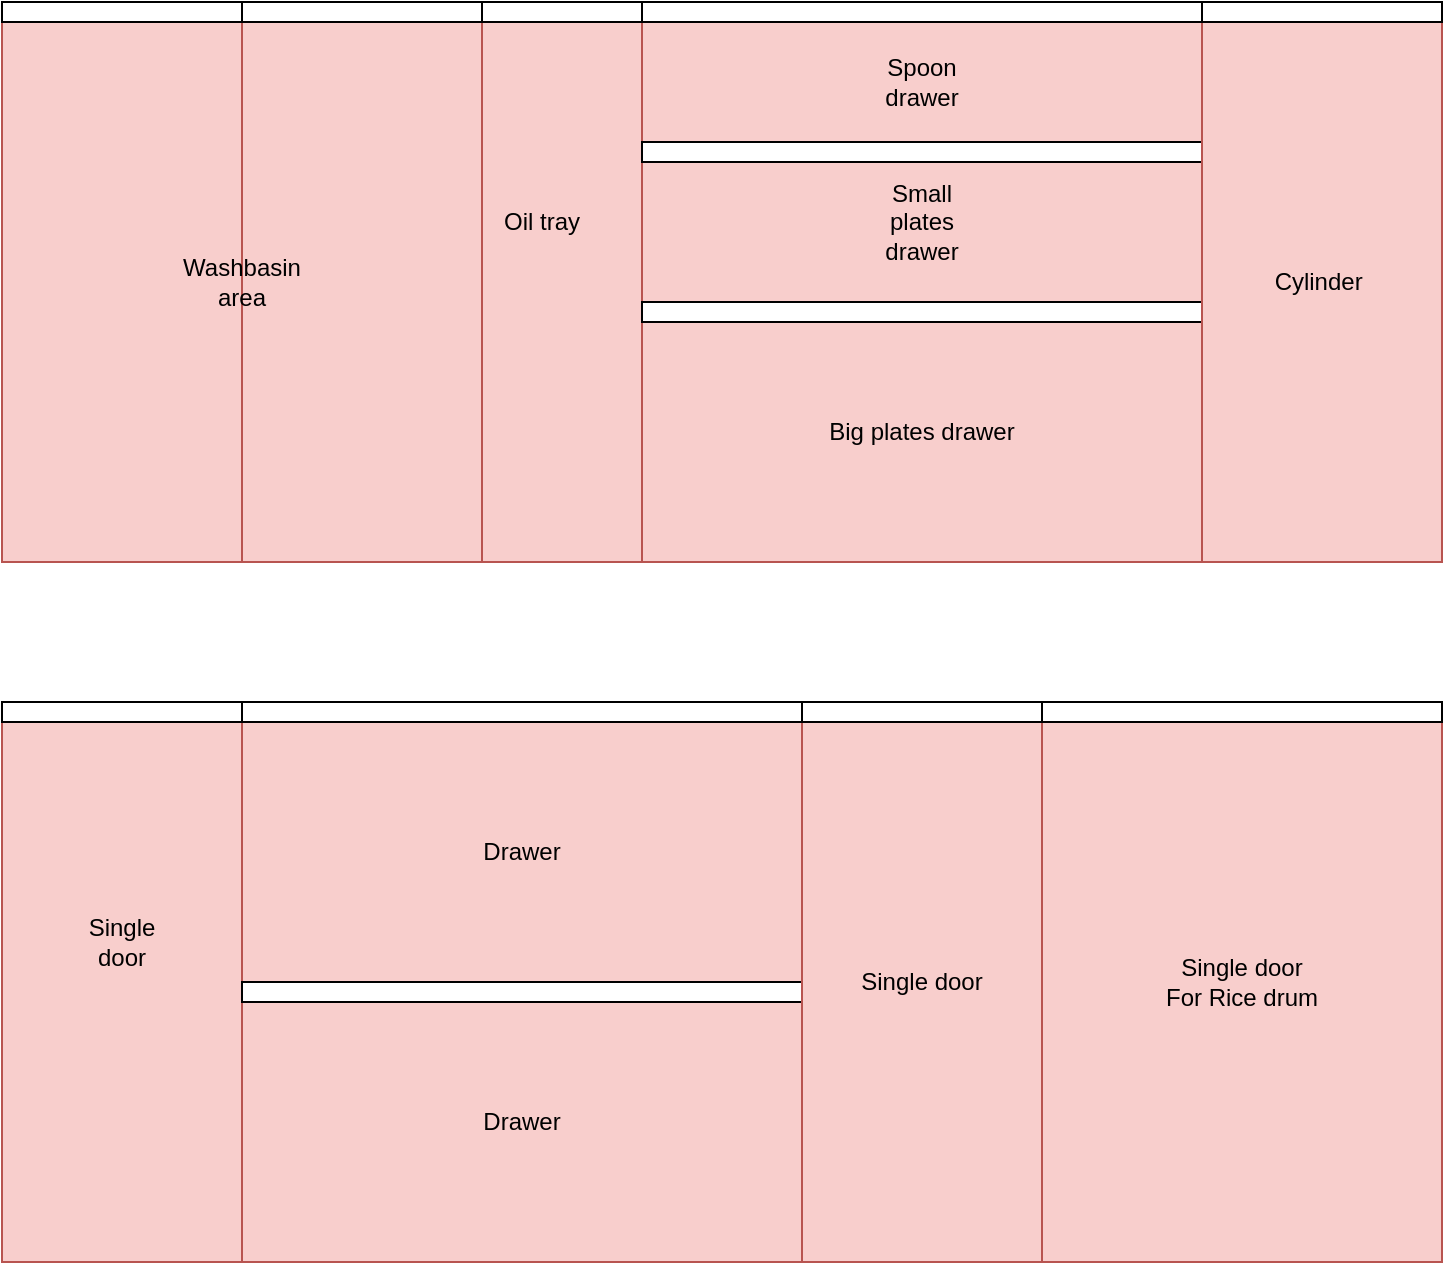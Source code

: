 <mxfile version="21.7.2" type="github">
  <diagram name="Page-1" id="oI4woXWBw30YMWLl_yNl">
    <mxGraphModel dx="1536" dy="879" grid="1" gridSize="10" guides="1" tooltips="1" connect="1" arrows="1" fold="1" page="1" pageScale="1" pageWidth="827" pageHeight="1169" math="0" shadow="0">
      <root>
        <mxCell id="0" />
        <mxCell id="1" parent="0" />
        <mxCell id="qoOOx4dUZv_LlFdz65wM-32" value="" style="rounded=0;whiteSpace=wrap;html=1;container=0;" vertex="1" parent="1">
          <mxGeometry x="40" y="100" width="720" height="280" as="geometry" />
        </mxCell>
        <mxCell id="qoOOx4dUZv_LlFdz65wM-33" value="" style="rounded=0;whiteSpace=wrap;html=1;container=0;fillColor=#f8cecc;strokeColor=#b85450;" vertex="1" parent="1">
          <mxGeometry x="280" y="100" width="80" height="280" as="geometry" />
        </mxCell>
        <mxCell id="qoOOx4dUZv_LlFdz65wM-34" value="" style="rounded=0;whiteSpace=wrap;html=1;container=0;" vertex="1" parent="1">
          <mxGeometry x="280" y="100" width="80" height="10" as="geometry" />
        </mxCell>
        <mxCell id="qoOOx4dUZv_LlFdz65wM-35" value="" style="group;fillColor=#f8cecc;strokeColor=#b85450;container=0;" vertex="1" connectable="0" parent="1">
          <mxGeometry x="40" y="100" width="120" height="280" as="geometry" />
        </mxCell>
        <mxCell id="qoOOx4dUZv_LlFdz65wM-38" value="" style="group;fillColor=#f8cecc;strokeColor=#b85450;gradientColor=none;container=0;" vertex="1" connectable="0" parent="1">
          <mxGeometry x="160" y="100" width="120" height="280" as="geometry" />
        </mxCell>
        <mxCell id="qoOOx4dUZv_LlFdz65wM-41" value="" style="rounded=0;whiteSpace=wrap;html=1;container=0;fillColor=#f8cecc;strokeColor=#b85450;" vertex="1" parent="1">
          <mxGeometry x="360" y="170" width="280" height="80" as="geometry" />
        </mxCell>
        <mxCell id="qoOOx4dUZv_LlFdz65wM-42" value="Big plates drawer" style="rounded=0;whiteSpace=wrap;html=1;container=0;fillColor=#f8cecc;strokeColor=#b85450;" vertex="1" parent="1">
          <mxGeometry x="360" y="250" width="280" height="130" as="geometry" />
        </mxCell>
        <mxCell id="qoOOx4dUZv_LlFdz65wM-43" value="" style="rounded=0;whiteSpace=wrap;html=1;container=0;fillColor=#f8cecc;strokeColor=#b85450;" vertex="1" parent="1">
          <mxGeometry x="360" y="110" width="280" height="60" as="geometry" />
        </mxCell>
        <mxCell id="qoOOx4dUZv_LlFdz65wM-44" value="" style="rounded=0;whiteSpace=wrap;html=1;container=0;" vertex="1" parent="1">
          <mxGeometry x="360" y="100" width="280" height="10" as="geometry" />
        </mxCell>
        <mxCell id="qoOOx4dUZv_LlFdz65wM-45" value="" style="rounded=0;whiteSpace=wrap;html=1;container=0;" vertex="1" parent="1">
          <mxGeometry x="360" y="170" width="280" height="10" as="geometry" />
        </mxCell>
        <mxCell id="qoOOx4dUZv_LlFdz65wM-46" value="" style="rounded=0;whiteSpace=wrap;html=1;container=0;" vertex="1" parent="1">
          <mxGeometry x="360" y="250" width="280" height="10" as="geometry" />
        </mxCell>
        <mxCell id="qoOOx4dUZv_LlFdz65wM-37" value="" style="rounded=0;whiteSpace=wrap;html=1;container=0;" vertex="1" parent="1">
          <mxGeometry x="40" y="100" width="120" height="10" as="geometry" />
        </mxCell>
        <mxCell id="qoOOx4dUZv_LlFdz65wM-48" value="Cylinder&amp;nbsp;" style="rounded=0;whiteSpace=wrap;html=1;container=0;fillColor=#f8cecc;strokeColor=#b85450;" vertex="1" parent="1">
          <mxGeometry x="640" y="100" width="120" height="280" as="geometry" />
        </mxCell>
        <mxCell id="qoOOx4dUZv_LlFdz65wM-49" value="" style="rounded=0;whiteSpace=wrap;html=1;container=0;" vertex="1" parent="1">
          <mxGeometry x="640" y="100" width="120" height="10" as="geometry" />
        </mxCell>
        <mxCell id="qoOOx4dUZv_LlFdz65wM-40" value="" style="rounded=0;whiteSpace=wrap;html=1;container=0;" vertex="1" parent="1">
          <mxGeometry x="160" y="100" width="120" height="10" as="geometry" />
        </mxCell>
        <mxCell id="qoOOx4dUZv_LlFdz65wM-52" value="" style="rounded=0;whiteSpace=wrap;html=1;container=0;" vertex="1" parent="1">
          <mxGeometry x="40" y="450" width="720" height="280" as="geometry" />
        </mxCell>
        <mxCell id="qoOOx4dUZv_LlFdz65wM-55" value="" style="group;fillColor=#f8cecc;strokeColor=#b85450;container=0;" vertex="1" connectable="0" parent="1">
          <mxGeometry x="40" y="450" width="120" height="280" as="geometry" />
        </mxCell>
        <mxCell id="qoOOx4dUZv_LlFdz65wM-63" value="" style="rounded=0;whiteSpace=wrap;html=1;container=0;" vertex="1" parent="1">
          <mxGeometry x="40" y="450" width="120" height="10" as="geometry" />
        </mxCell>
        <mxCell id="qoOOx4dUZv_LlFdz65wM-68" value="Drawer" style="rounded=0;whiteSpace=wrap;html=1;container=0;fillColor=#f8cecc;strokeColor=#b85450;" vertex="1" parent="1">
          <mxGeometry x="160" y="590" width="280" height="140" as="geometry" />
        </mxCell>
        <mxCell id="qoOOx4dUZv_LlFdz65wM-69" value="Drawer" style="rounded=0;whiteSpace=wrap;html=1;container=0;fillColor=#f8cecc;strokeColor=#b85450;" vertex="1" parent="1">
          <mxGeometry x="160" y="460" width="280" height="130" as="geometry" />
        </mxCell>
        <mxCell id="qoOOx4dUZv_LlFdz65wM-70" value="" style="rounded=0;whiteSpace=wrap;html=1;container=0;" vertex="1" parent="1">
          <mxGeometry x="160" y="450" width="280" height="10" as="geometry" />
        </mxCell>
        <mxCell id="qoOOx4dUZv_LlFdz65wM-73" value="" style="rounded=0;whiteSpace=wrap;html=1;container=0;" vertex="1" parent="1">
          <mxGeometry x="160" y="590" width="280" height="10" as="geometry" />
        </mxCell>
        <mxCell id="qoOOx4dUZv_LlFdz65wM-74" value="Single door" style="rounded=0;whiteSpace=wrap;html=1;container=0;fillColor=#f8cecc;strokeColor=#b85450;" vertex="1" parent="1">
          <mxGeometry x="440" y="450" width="120" height="280" as="geometry" />
        </mxCell>
        <mxCell id="qoOOx4dUZv_LlFdz65wM-75" value="" style="rounded=0;whiteSpace=wrap;html=1;container=0;" vertex="1" parent="1">
          <mxGeometry x="440" y="450" width="120" height="10" as="geometry" />
        </mxCell>
        <mxCell id="qoOOx4dUZv_LlFdz65wM-76" value="Single door&lt;br&gt;For Rice drum" style="rounded=0;whiteSpace=wrap;html=1;container=0;fillColor=#f8cecc;strokeColor=#b85450;" vertex="1" parent="1">
          <mxGeometry x="560" y="450" width="200" height="280" as="geometry" />
        </mxCell>
        <mxCell id="qoOOx4dUZv_LlFdz65wM-77" value="" style="rounded=0;whiteSpace=wrap;html=1;container=0;" vertex="1" parent="1">
          <mxGeometry x="560" y="450" width="200" height="10" as="geometry" />
        </mxCell>
        <mxCell id="qoOOx4dUZv_LlFdz65wM-78" value="Washbasin area" style="text;html=1;strokeColor=none;fillColor=none;align=center;verticalAlign=middle;whiteSpace=wrap;rounded=0;" vertex="1" parent="1">
          <mxGeometry x="130" y="225" width="60" height="30" as="geometry" />
        </mxCell>
        <mxCell id="qoOOx4dUZv_LlFdz65wM-79" value="Spoon drawer" style="text;html=1;strokeColor=none;fillColor=none;align=center;verticalAlign=middle;whiteSpace=wrap;rounded=0;" vertex="1" parent="1">
          <mxGeometry x="470" y="125" width="60" height="30" as="geometry" />
        </mxCell>
        <mxCell id="qoOOx4dUZv_LlFdz65wM-80" value="Oil tray" style="text;html=1;strokeColor=none;fillColor=none;align=center;verticalAlign=middle;whiteSpace=wrap;rounded=0;" vertex="1" parent="1">
          <mxGeometry x="280" y="195" width="60" height="30" as="geometry" />
        </mxCell>
        <mxCell id="qoOOx4dUZv_LlFdz65wM-81" value="Small plates drawer" style="text;html=1;strokeColor=none;fillColor=none;align=center;verticalAlign=middle;whiteSpace=wrap;rounded=0;" vertex="1" parent="1">
          <mxGeometry x="470" y="195" width="60" height="30" as="geometry" />
        </mxCell>
        <mxCell id="qoOOx4dUZv_LlFdz65wM-82" value="Single door" style="text;html=1;strokeColor=none;fillColor=none;align=center;verticalAlign=middle;whiteSpace=wrap;rounded=0;" vertex="1" parent="1">
          <mxGeometry x="70" y="555" width="60" height="30" as="geometry" />
        </mxCell>
      </root>
    </mxGraphModel>
  </diagram>
</mxfile>
